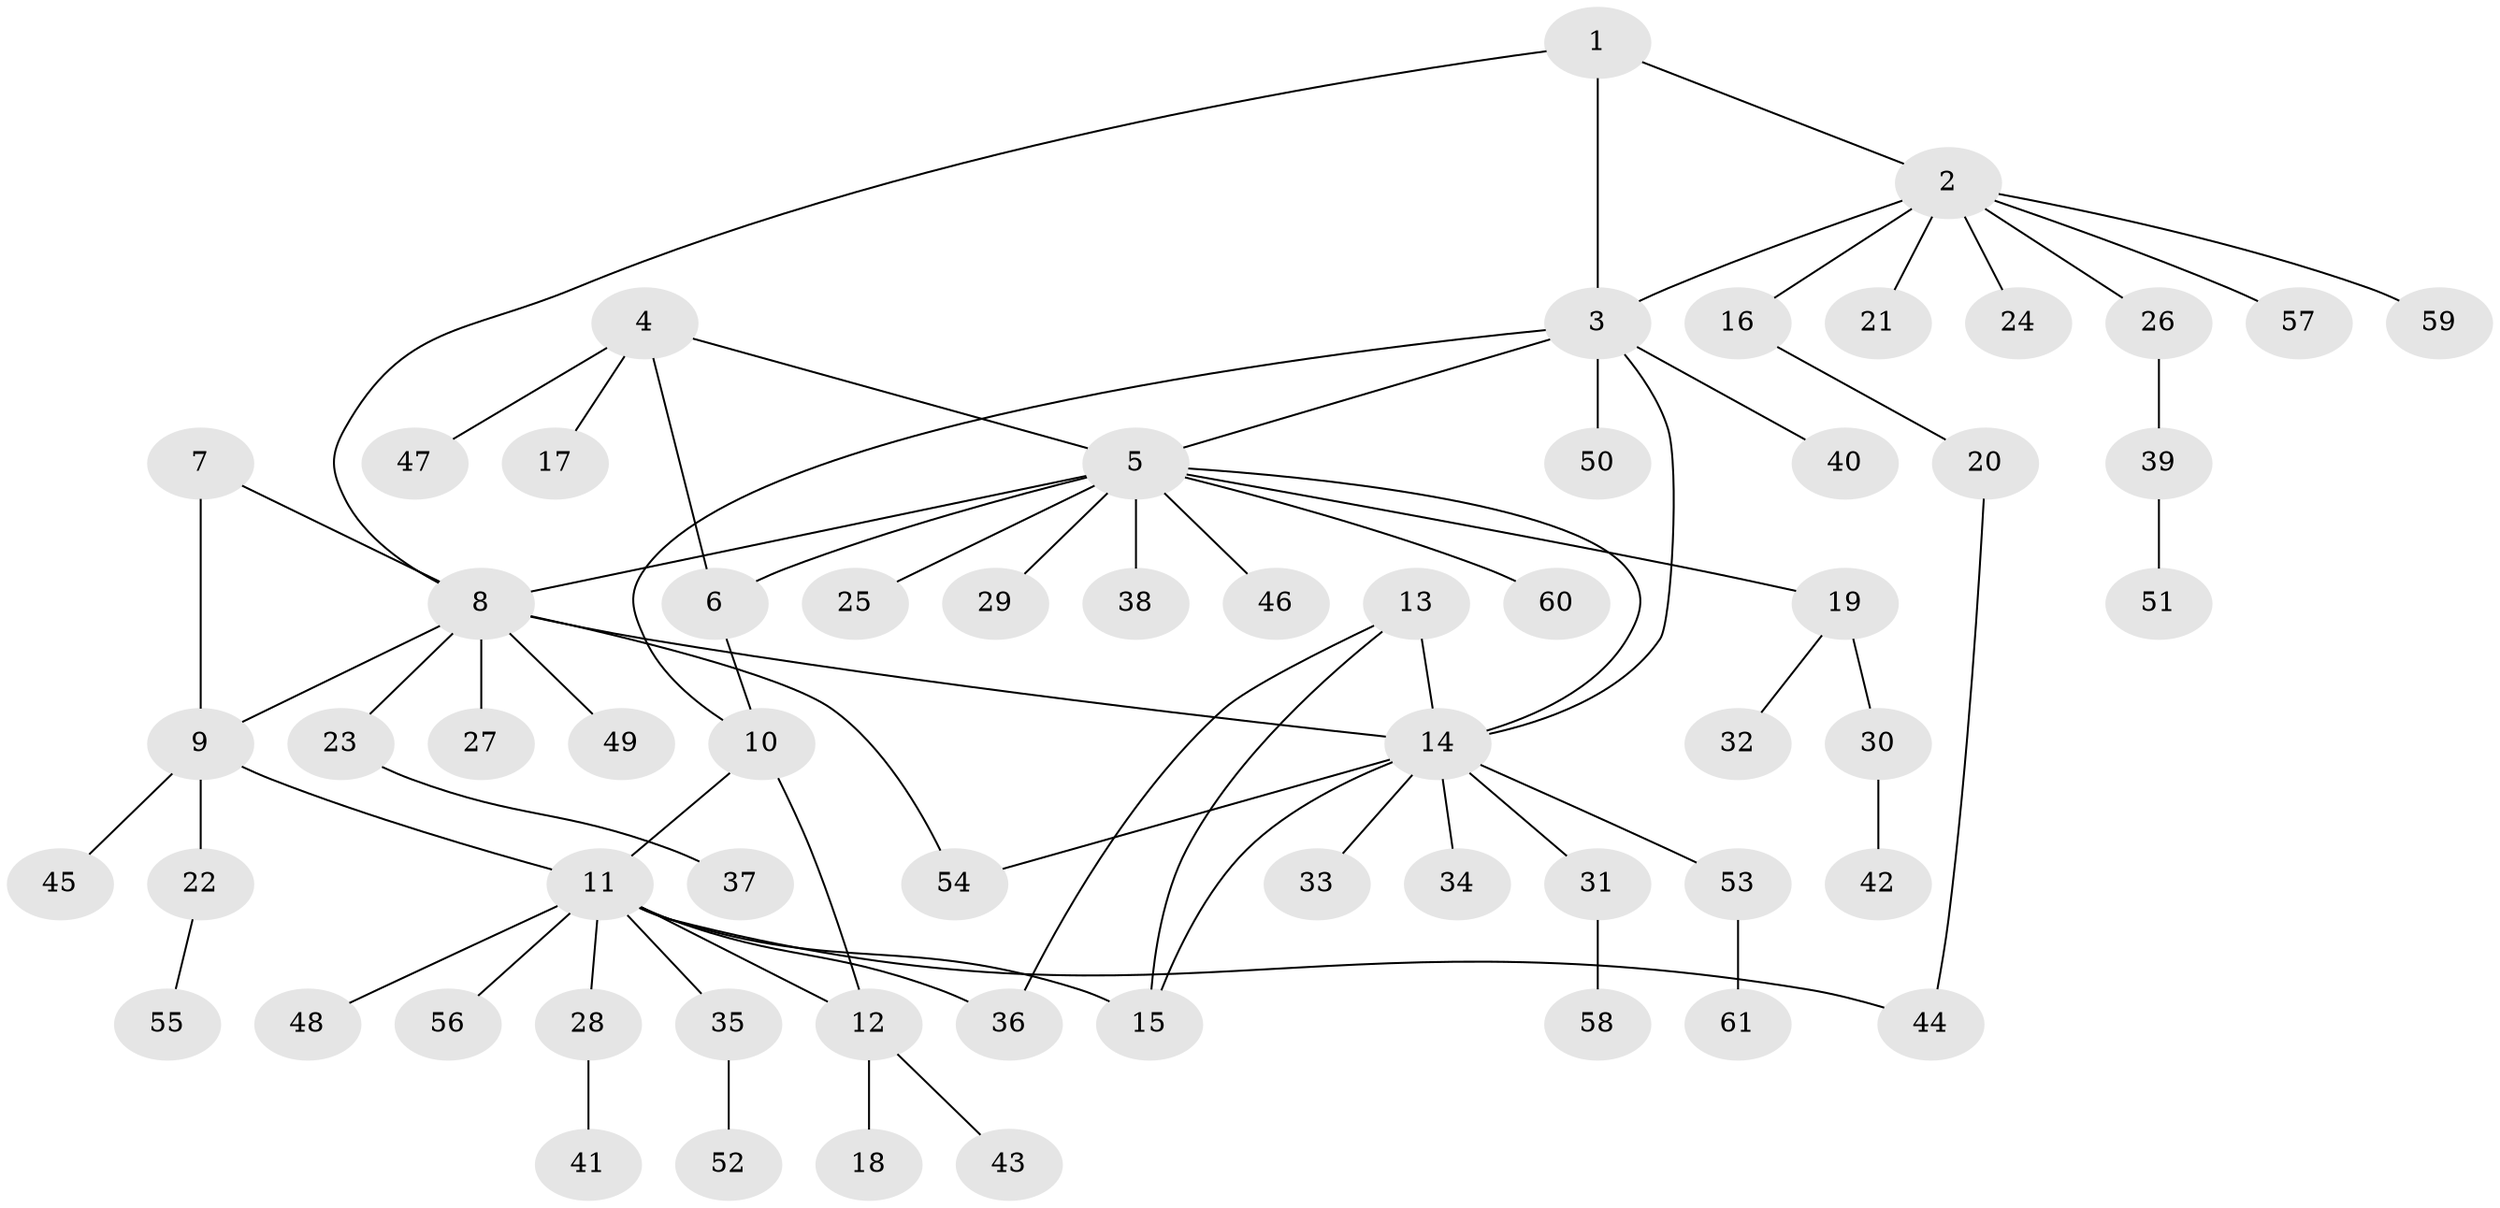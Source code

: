 // Generated by graph-tools (version 1.1) at 2025/11/02/27/25 16:11:36]
// undirected, 61 vertices, 74 edges
graph export_dot {
graph [start="1"]
  node [color=gray90,style=filled];
  1;
  2;
  3;
  4;
  5;
  6;
  7;
  8;
  9;
  10;
  11;
  12;
  13;
  14;
  15;
  16;
  17;
  18;
  19;
  20;
  21;
  22;
  23;
  24;
  25;
  26;
  27;
  28;
  29;
  30;
  31;
  32;
  33;
  34;
  35;
  36;
  37;
  38;
  39;
  40;
  41;
  42;
  43;
  44;
  45;
  46;
  47;
  48;
  49;
  50;
  51;
  52;
  53;
  54;
  55;
  56;
  57;
  58;
  59;
  60;
  61;
  1 -- 2;
  1 -- 3;
  1 -- 8;
  2 -- 3;
  2 -- 16;
  2 -- 21;
  2 -- 24;
  2 -- 26;
  2 -- 57;
  2 -- 59;
  3 -- 5;
  3 -- 10;
  3 -- 14;
  3 -- 40;
  3 -- 50;
  4 -- 5;
  4 -- 6;
  4 -- 17;
  4 -- 47;
  5 -- 6;
  5 -- 8;
  5 -- 14;
  5 -- 19;
  5 -- 25;
  5 -- 29;
  5 -- 38;
  5 -- 46;
  5 -- 60;
  6 -- 10;
  7 -- 8;
  7 -- 9;
  8 -- 9;
  8 -- 14;
  8 -- 23;
  8 -- 27;
  8 -- 49;
  8 -- 54;
  9 -- 11;
  9 -- 22;
  9 -- 45;
  10 -- 11;
  10 -- 12;
  11 -- 12;
  11 -- 15;
  11 -- 28;
  11 -- 35;
  11 -- 36;
  11 -- 44;
  11 -- 48;
  11 -- 56;
  12 -- 18;
  12 -- 43;
  13 -- 14;
  13 -- 15;
  13 -- 36;
  14 -- 15;
  14 -- 31;
  14 -- 33;
  14 -- 34;
  14 -- 53;
  14 -- 54;
  16 -- 20;
  19 -- 30;
  19 -- 32;
  20 -- 44;
  22 -- 55;
  23 -- 37;
  26 -- 39;
  28 -- 41;
  30 -- 42;
  31 -- 58;
  35 -- 52;
  39 -- 51;
  53 -- 61;
}
